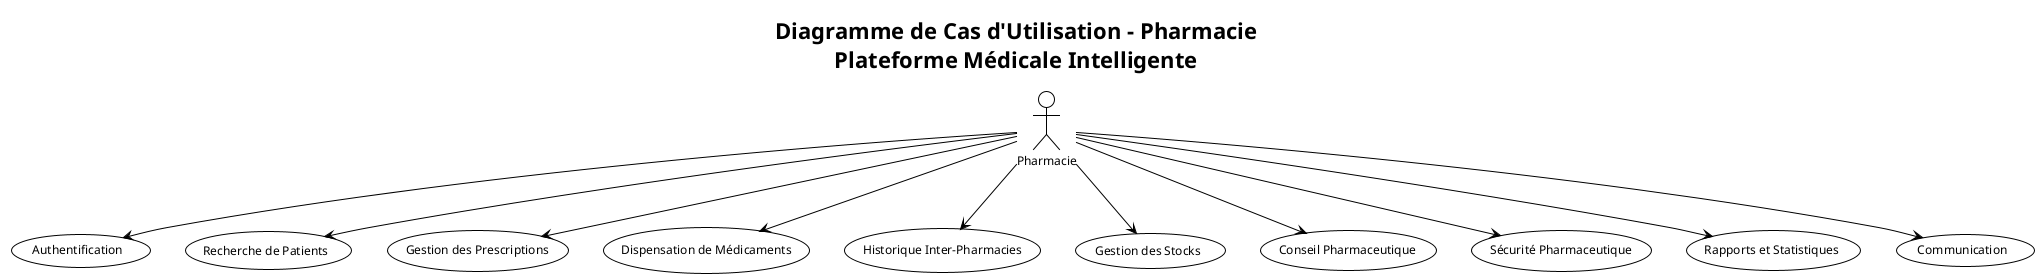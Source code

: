 @startuml Pharmacy_UseCase_Diagram
!theme plain
skinparam usecase {
    BackgroundColor White
    BorderColor Black
    FontSize 12
}
skinparam actor {
    BackgroundColor White
    BorderColor Black
    FontSize 12
}
skinparam direction top to bottom

title Diagramme de Cas d'Utilisation - Pharmacie\nPlateforme Médicale Intelligente

' Acteur principal
actor "Pharmacie" as Pharmacy

' Cas d'utilisation principaux
usecase "Authentification" as UC_Auth
usecase "Recherche de Patients" as UC_PatientSearch
usecase "Gestion des Prescriptions" as UC_PrescriptionManagement
usecase "Dispensation de Médicaments" as UC_MedicationDispensing
usecase "Historique Inter-Pharmacies" as UC_InterPharmacyHistory
usecase "Gestion des Stocks" as UC_StockManagement
usecase "Conseil Pharmaceutique" as UC_PharmaceuticalAdvice
usecase "Sécurité Pharmaceutique" as UC_PharmaceuticalSafety
usecase "Rapports et Statistiques" as UC_ReportsStatistics
usecase "Communication" as UC_Communication

' Relations
Pharmacy --> UC_Auth
Pharmacy --> UC_PatientSearch
Pharmacy --> UC_PrescriptionManagement
Pharmacy --> UC_MedicationDispensing
Pharmacy --> UC_InterPharmacyHistory
Pharmacy --> UC_StockManagement
Pharmacy --> UC_PharmaceuticalAdvice
Pharmacy --> UC_PharmaceuticalSafety
Pharmacy --> UC_ReportsStatistics
Pharmacy --> UC_Communication

@enduml 